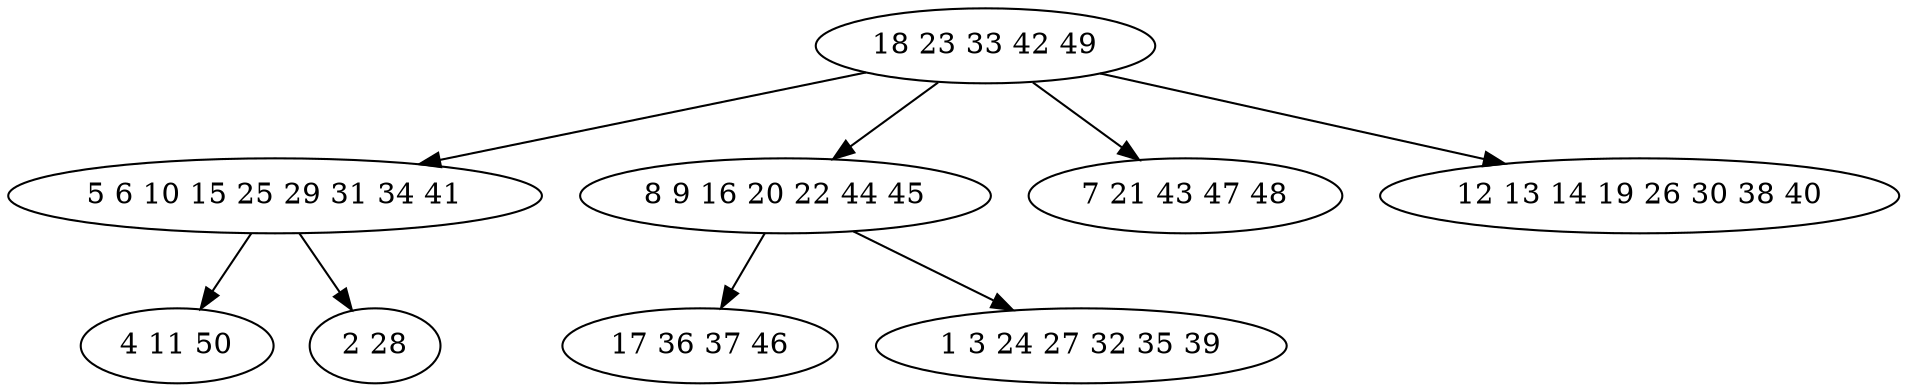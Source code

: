 digraph true_tree {
	"0" -> "1"
	"0" -> "2"
	"2" -> "3"
	"2" -> "4"
	"1" -> "5"
	"0" -> "6"
	"0" -> "7"
	"1" -> "8"
	"0" [label="18 23 33 42 49"];
	"1" [label="5 6 10 15 25 29 31 34 41"];
	"2" [label="8 9 16 20 22 44 45"];
	"3" [label="17 36 37 46"];
	"4" [label="1 3 24 27 32 35 39"];
	"5" [label="4 11 50"];
	"6" [label="7 21 43 47 48"];
	"7" [label="12 13 14 19 26 30 38 40"];
	"8" [label="2 28"];
}

